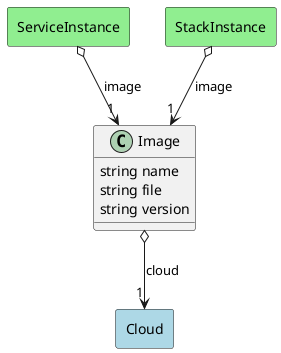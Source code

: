 @startuml

class "Image" as Model {
 string name
 string file
 string version

 
}

rectangle "Cloud" as Cloud #lightblue {
}

Model o--> "1" Cloud : cloud




    rectangle "ServiceInstance" as ServiceInstance #lightgreen {
    }
    
        ServiceInstance   o--> "1" Model : "image"
    
    rectangle "StackInstance" as StackInstance #lightgreen {
    }
    
        StackInstance   o--> "1" Model : "image"
    

@enduml
